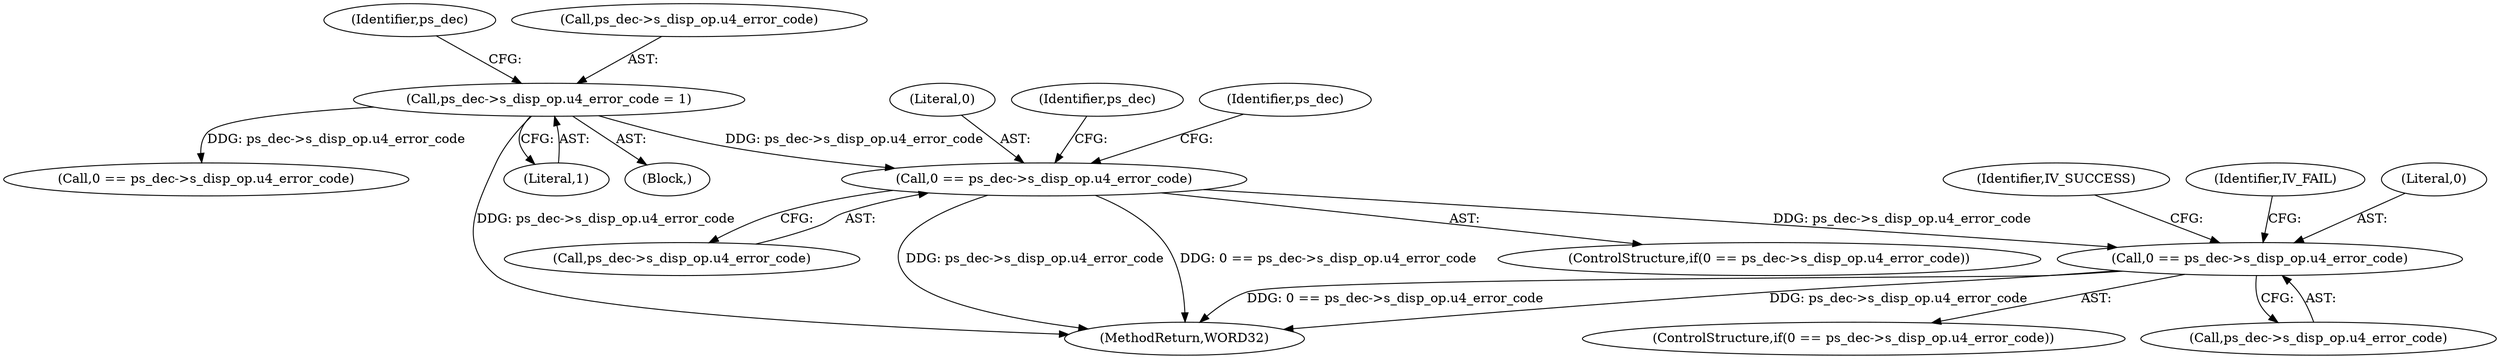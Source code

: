 digraph "0_Android_e86d3cfd2bc28dac421092106751e5638d54a848@pointer" {
"1000732" [label="(Call,0 == ps_dec->s_disp_op.u4_error_code)"];
"1000348" [label="(Call,ps_dec->s_disp_op.u4_error_code = 1)"];
"1000898" [label="(Call,0 == ps_dec->s_disp_op.u4_error_code)"];
"1000733" [label="(Literal,0)"];
"1000348" [label="(Call,ps_dec->s_disp_op.u4_error_code = 1)"];
"1000907" [label="(Identifier,IV_SUCCESS)"];
"1000354" [label="(Literal,1)"];
"1000157" [label="(Block,)"];
"1002072" [label="(Call,0 == ps_dec->s_disp_op.u4_error_code)"];
"1000897" [label="(ControlStructure,if(0 == ps_dec->s_disp_op.u4_error_code))"];
"1000900" [label="(Call,ps_dec->s_disp_op.u4_error_code)"];
"1000910" [label="(Identifier,IV_FAIL)"];
"1000792" [label="(Identifier,ps_dec)"];
"1000732" [label="(Call,0 == ps_dec->s_disp_op.u4_error_code)"];
"1000357" [label="(Identifier,ps_dec)"];
"1000743" [label="(Identifier,ps_dec)"];
"1002270" [label="(MethodReturn,WORD32)"];
"1000898" [label="(Call,0 == ps_dec->s_disp_op.u4_error_code)"];
"1000731" [label="(ControlStructure,if(0 == ps_dec->s_disp_op.u4_error_code))"];
"1000349" [label="(Call,ps_dec->s_disp_op.u4_error_code)"];
"1000899" [label="(Literal,0)"];
"1000734" [label="(Call,ps_dec->s_disp_op.u4_error_code)"];
"1000732" -> "1000731"  [label="AST: "];
"1000732" -> "1000734"  [label="CFG: "];
"1000733" -> "1000732"  [label="AST: "];
"1000734" -> "1000732"  [label="AST: "];
"1000743" -> "1000732"  [label="CFG: "];
"1000792" -> "1000732"  [label="CFG: "];
"1000732" -> "1002270"  [label="DDG: ps_dec->s_disp_op.u4_error_code"];
"1000732" -> "1002270"  [label="DDG: 0 == ps_dec->s_disp_op.u4_error_code"];
"1000348" -> "1000732"  [label="DDG: ps_dec->s_disp_op.u4_error_code"];
"1000732" -> "1000898"  [label="DDG: ps_dec->s_disp_op.u4_error_code"];
"1000348" -> "1000157"  [label="AST: "];
"1000348" -> "1000354"  [label="CFG: "];
"1000349" -> "1000348"  [label="AST: "];
"1000354" -> "1000348"  [label="AST: "];
"1000357" -> "1000348"  [label="CFG: "];
"1000348" -> "1002270"  [label="DDG: ps_dec->s_disp_op.u4_error_code"];
"1000348" -> "1002072"  [label="DDG: ps_dec->s_disp_op.u4_error_code"];
"1000898" -> "1000897"  [label="AST: "];
"1000898" -> "1000900"  [label="CFG: "];
"1000899" -> "1000898"  [label="AST: "];
"1000900" -> "1000898"  [label="AST: "];
"1000907" -> "1000898"  [label="CFG: "];
"1000910" -> "1000898"  [label="CFG: "];
"1000898" -> "1002270"  [label="DDG: 0 == ps_dec->s_disp_op.u4_error_code"];
"1000898" -> "1002270"  [label="DDG: ps_dec->s_disp_op.u4_error_code"];
}
